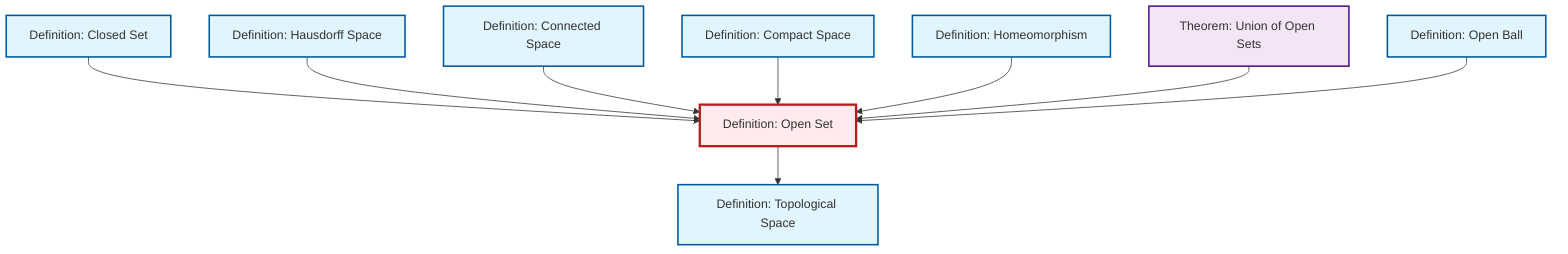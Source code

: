 graph TD
    classDef definition fill:#e1f5fe,stroke:#01579b,stroke-width:2px
    classDef theorem fill:#f3e5f5,stroke:#4a148c,stroke-width:2px
    classDef axiom fill:#fff3e0,stroke:#e65100,stroke-width:2px
    classDef example fill:#e8f5e9,stroke:#1b5e20,stroke-width:2px
    classDef current fill:#ffebee,stroke:#b71c1c,stroke-width:3px
    def-hausdorff["Definition: Hausdorff Space"]:::definition
    def-compact["Definition: Compact Space"]:::definition
    def-homeomorphism["Definition: Homeomorphism"]:::definition
    def-connected["Definition: Connected Space"]:::definition
    def-open-ball["Definition: Open Ball"]:::definition
    def-topological-space["Definition: Topological Space"]:::definition
    thm-union-open-sets["Theorem: Union of Open Sets"]:::theorem
    def-open-set["Definition: Open Set"]:::definition
    def-closed-set["Definition: Closed Set"]:::definition
    def-open-set --> def-topological-space
    def-closed-set --> def-open-set
    def-hausdorff --> def-open-set
    def-connected --> def-open-set
    def-compact --> def-open-set
    def-homeomorphism --> def-open-set
    thm-union-open-sets --> def-open-set
    def-open-ball --> def-open-set
    class def-open-set current